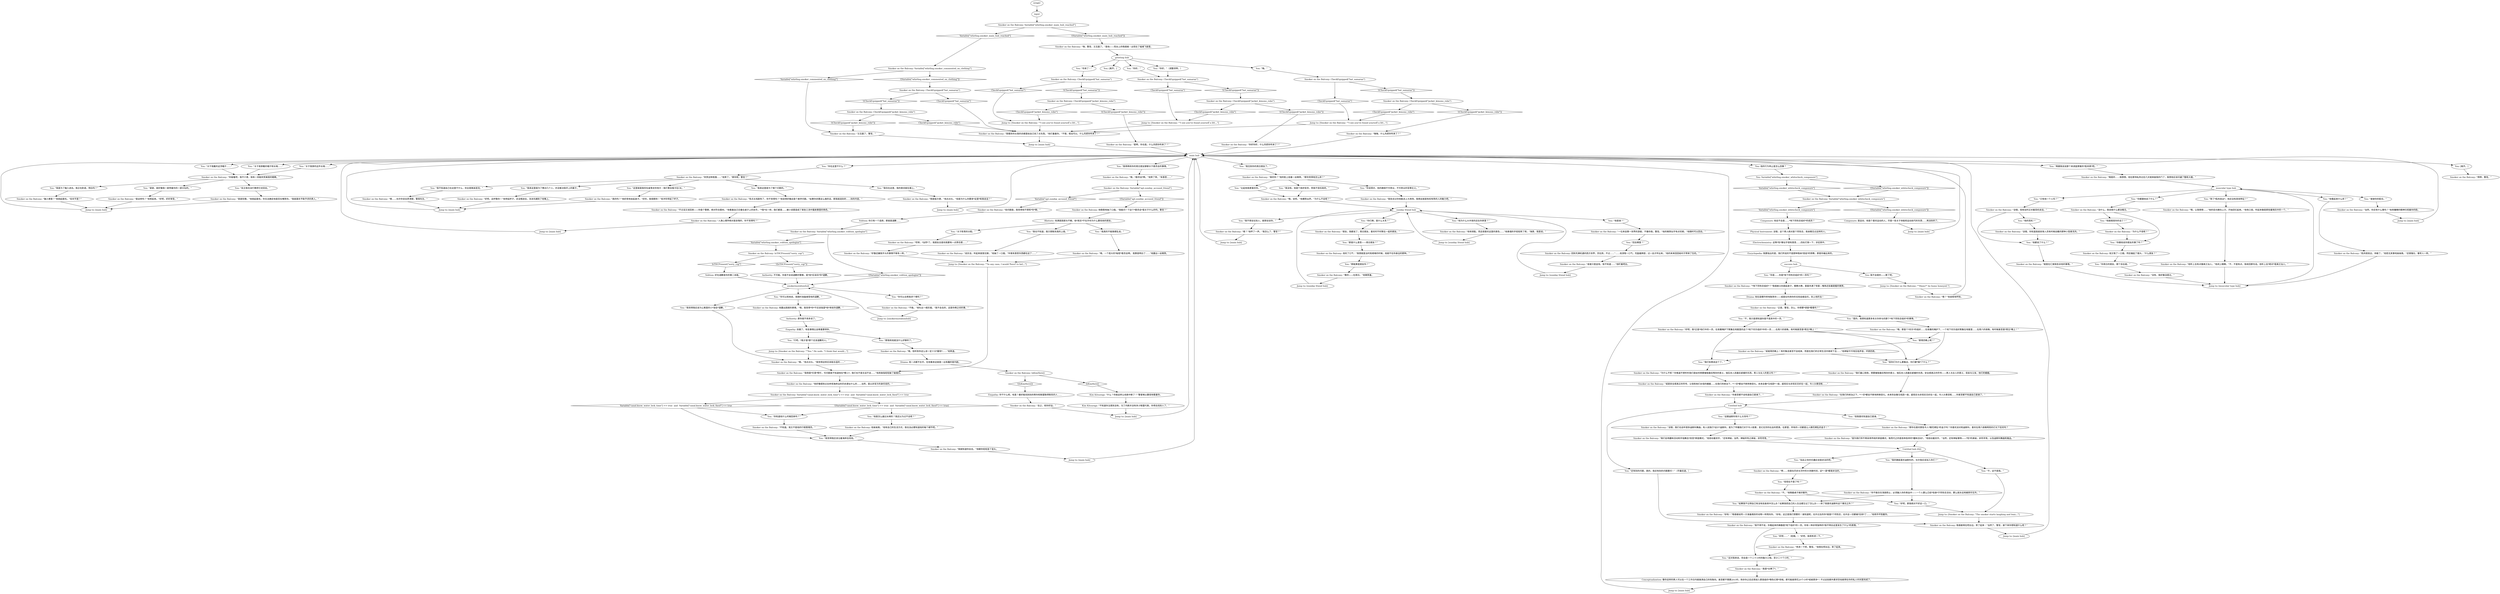 # WHIRLING F1 / SMOKER ON THE BALCONY
# Smoker on the balcony, sitting in the bar.
# ==================================================
digraph G {
	  0 [label="START"];
	  1 [label="input"];
	  2 [label="Rhetoric: 他满是困惑与不解。他*其实*不在乎你为什么要找他的朋友。"];
	  3 [label="Smoker on the Balcony: “嗨，警官，又见面了。”是他——阳台上的吸烟者！出现在了褴褛飞旋里。"];
	  4 [label="You: “你好。”"];
	  5 [label="You: “再跟我说说那个来调查罪案的*肌肉男*吧。”"];
	  6 [label="muscular type hub"];
	  7 [label="Smoker on the Balcony: “哦，让我想想……”他的目光朝向上方，开始回忆起来。“他有口音。听起来像是那些雇佣兵中的一个。”"];
	  8 [label="Smoker on the Balcony: “就是在汇报我告诉他的事情。”"];
	  9 [label="Physical Instrument: 没错，这个男人绝对是个同性恋，我亲眼见过这样的人。"];
	  10 [label="Smoker on the Balcony: Variable[\"whirling.smoker_main_hub_reached\"]"];
	  11 [label="Variable[\"whirling.smoker_main_hub_reached\"]", shape=diamond];
	  12 [label="!(Variable[\"whirling.smoker_main_hub_reached\"])", shape=diamond];
	  13 [label="You: “不，这不是我。”"];
	  14 [label="You: “如果我不记得自己有没有投身其中怎么办？如果我把自己的人生全都忘记了怎么办——除了我喜欢迪斯科这个事实之外？”"];
	  15 [label="Smoker on the Balcony: CheckEquipped(\"jacket_kimono_robe\")"];
	  16 [label="CheckEquipped(\"jacket_kimono_robe\")", shape=diamond];
	  17 [label="!(CheckEquipped(\"jacket_kimono_robe\"))", shape=diamond];
	  18 [label="Smoker on the Balcony: CheckEquipped(\"hat_samaran\")"];
	  19 [label="CheckEquipped(\"hat_samaran\")", shape=diamond];
	  20 [label="!(CheckEquipped(\"hat_samaran\"))", shape=diamond];
	  21 [label="You: “比起他我更喜欢你。”"];
	  22 [label="Smoker on the Balcony: 他叹了口气：“我想就是当时局艰难的时候，他就不在你身边的那种。”"];
	  23 [label="Jump to: [sunday friend hub]"];
	  24 [label="You: “你可以和他说，我随时准备接受他的道歉。”"];
	  25 [label="Smoker on the Balcony: 他耸耸肩。“他有自己的生活方式，我也没必要知道他的每个细节吧。”"];
	  26 [label="You: “他为什么大半夜的还在你家里？”"];
	  27 [label="You: “是的，我想知道更多有关你参与的那个*地下同性恋组织*的事情。”"];
	  28 [label="You: “我的确挺喜欢迪斯科的，也许我应该加入你们？”"];
	  29 [label="You: “反正我也没打算把它还回去。”"];
	  30 [label="Smoker on the Balcony: “朋友，我都说了，周日朋友，喜欢时不时聚在一起的朋友。”"];
	  31 [label="Jump to: [sunday friend hub]"];
	  32 [label="Smoker on the Balcony: 回到充满机遇的西方世界，苏拉菲。不过……”……他深吸一口气，充盈着肺部，过一会才呼出来。“他的来来回回给村子带来了生机。”"];
	  33 [label="You: “但你们为什么要集会，你们都*做*了什么？”"];
	  34 [label="Smoker on the Balcony: “没错，但他当时正对着耳机说话。”"];
	  35 [label="You: “关于我戴的这顶帽子……”"];
	  36 [label="Smoker on the Balcony: “正是，警官。怎么，你想要*调查*看看吗？”"];
	  37 [label="Smoker on the Balcony: 吸烟者倚在吧台边，笑了起来：“当然了，警官，接下来你想知道什么呢？”"];
	  38 [label="Smoker on the Balcony: “你不能仅仅浅尝即止，必须融入你的骨血中——一个人要么已经*投身*于同性恋活动，要么就永远地被排斥在外。”"];
	  39 [label="Smoker on the Balcony: “真是*太棒了*。”"];
	  40 [label="Smoker on the Balcony: “真是狡猾。”他挑起眉毛，你无法确定他是否在嘲笑你。“我就喜欢予取予求的男人。”"];
	  41 [label="Smoker on the Balcony: “嗯……也许你该去弄清楚，警探先生。”"];
	  42 [label="Jump to: [smokermoralismhub]"];
	  43 [label="Kim Kitsuragi: “不知道你注意到没有，马丁内斯并没有多少联盟代表。你得去找别人了。”"];
	  44 [label="You: “关于职责的分配。”"];
	  45 [label="You: “你跟他说你朋友的事了吗？”"];
	  46 [label="Untitled hub"];
	  47 [label="Smoker on the Balcony: “是啊，你也是。什么风把你吹来了？”"];
	  48 [label="sunday friend hub"];
	  49 [label="Smoker on the Balcony: “算的——在周日。”他微笑着。"];
	  50 [label="Smoker on the Balcony: “没有，我好像没提过。”"];
	  51 [label="You: “你们俩，是什么关系？”"];
	  52 [label="Smoker on the Balcony: CheckEquipped(\"hat_samaran\")"];
	  53 [label="CheckEquipped(\"hat_samaran\")", shape=diamond];
	  54 [label="!(CheckEquipped(\"hat_samaran\"))", shape=diamond];
	  55 [label="You: “还有别的问题，真的，我还有别的问题要问！”（尽量后退。）"];
	  56 [label="Untitled hub (02)"];
	  57 [label="Smoker on the Balcony: “我不得不说，你看起来的确像是*地下组织*的一员。你有一种非常独特的*我不明白这里发生了什么*的表情。”"];
	  58 [label="Smoker on the Balcony: “他有钥匙，而且很喜欢这里的景色……”他拿烟的手轻轻挥了挥。“海景，我是说。”"];
	  59 [label="Smoker on the Balcony: Variable[\"apt.sunday_accused_friend\"]"];
	  60 [label="Variable[\"apt.sunday_accused_friend\"]", shape=diamond];
	  61 [label="!(Variable[\"apt.sunday_accused_friend\"])", shape=diamond];
	  62 [label="Smoker on the Balcony: “但问题是，我觉得他不想和*你*聊。”"];
	  63 [label="You: “我真的不能随便乱说。”"];
	  64 [label="greeting hub"];
	  65 [label="Smoker on the Balcony: “当然，你还有什么事吗？”他用慵懒的眼神扫视着你的脸。"];
	  66 [label="Composure: 他会不会是……*地下同性恋组织*的成员？"];
	  67 [label="success hub"];
	  69 [label="Smoker on the Balcony: “或是安全感真正的符号，父母和他们永恒的婚姻……在我们的统治下，*一切*都会不断转换变化。未来会像*马戏团*一般，超现实与非现实交织在一起，令人头晕目眩……”"];
	  70 [label="You: “我住在这里，我的房间就在楼上。”"];
	  71 [label="Smoker on the Balcony: “是这样吗？”他笑起来。“好吧，好好享受。”"];
	  72 [label="You: “那能算是朋友吗？”"];
	  73 [label="You: “我觉得我应该沿着海岸去找他。”"];
	  74 [label="Smoker on the Balcony: “哦，一个庞大的*秘密*委员会啊。 我算是明白了……”他露出一丝微笑。"];
	  75 [label="Smoker on the Balcony: Variable[\"whirling.smoker_commented_on_clothing\"]"];
	  76 [label="Variable[\"whirling.smoker_commented_on_clothing\"]", shape=diamond];
	  77 [label="!(Variable[\"whirling.smoker_commented_on_clothing\"])", shape=diamond];
	  78 [label="You: “不，我只是想知道你是不是其中的一员。”"];
	  79 [label="Smoker on the Balcony: “好吧，我*正是*他们中的一员，在夜幕掩护下聚集在地窖里的这个*地下欢乐组织*中的一员……在周六的夜晚，有时候甚至是*周五*晚上！”"];
	  80 [label="Smoker on the Balcony: “因为我们将不再采用传统的家庭模式，取而代之的是各种各样的*趣味活动*。”他扭动着双手。“当然，还有神秘事物——*性*的奥秘，非同寻常。以及迪斯科舞曲和毒品。”"];
	  81 [label="You: “除了*肌肉发达*，他还没有其他特征？”"];
	  82 [label="Smoker on the Balcony: “我看到你从我的衣橱里给自己找了点东西。”他打量着你。“不错，相当可以。什么风把你吹来了？”"];
	  83 [label="Jump to: [Smoker on the Balcony: \"\"Hmm?\" he hums honeyed.\"]"];
	  84 [label="Smoker on the Balcony: “为什么不呢？你难道不想听听我们是如何想要摧毁最后残存的意义，瑞瓦肖人民最后紧握的东西，男人与女人的意义吗？”"];
	  85 [label="You: “我没有。他是个政府官员，而我不信任政府。”"];
	  86 [label="Jump to: [main hub]"];
	  87 [label="Jump to: [main hub]"];
	  88 [label="Smoker on the Balcony: “哦，*委员会*啊。”他笑了笑。“有意思……”"];
	  89 [label="Volition: 好在道歉是你的第二本能。"];
	  90 [label="You: “你可以去帮我求个情吗？”"];
	  91 [label="You: 我不会提的——算了吧。"];
	  92 [label="You: “但我喜欢知道自己是谁。”"];
	  93 [label="You: “但现在不是了吗？”"];
	  94 [label="You: “我来这里是为了教训几个人，并且解决我手上的案子。”"];
	  95 [label="You: “你说得对，他的确很不可思议，不可思议的官僚主义。”"];
	  96 [label="Smoker on the Balcony: “哦，说吧。”他爆笑出声。“为什么不会呢？”"];
	  97 [label="Smoker on the Balcony: “一位来自第一世界的游客，不像你我，警官。”他的微笑似乎有点忧郁。“他随时可以回去。”"];
	  98 [label="Smoker on the Balcony: “没错，你知道高级安保人员有时候会戴的那种小型麦克风。”"];
	  99 [label="Smoker on the Balcony: “为什么不信呢？”"];
	  100 [label="You: “我不知道自己在这里干什么，完全是随波逐流。”"];
	  101 [label="Volition: 你只有一个选择，那就是道歉……"];
	  102 [label="Smoker on the Balcony: Variable[\"whirling.smoker_volition_apologise\"]"];
	  103 [label="Variable[\"whirling.smoker_volition_apologise\"]", shape=diamond];
	  104 [label="!(Variable[\"whirling.smoker_volition_apologise\"])", shape=diamond];
	  105 [label="Smoker on the Balcony: 他露出困惑的表情。“哦，我觉得*你*不应该指望*他*来给你道歉。”"];
	  106 [label="You: “他是怎么越过水闸的？我还以为过不去呢？”"];
	  107 [label="Smoker on the Balcony: IsKimHere()"];
	  108 [label="IsKimHere()", shape=diamond];
	  109 [label="!(IsKimHere())", shape=diamond];
	  110 [label="Empathy: 你干什么呢，哈里？最好能找到别的帮你和联盟取得联系的人……"];
	  111 [label="Smoker on the Balcony: “哦是的……我想想。他在那场私刑过后几天就来敲我的门了，我想他应该问遍了整栋大楼。”"];
	  112 [label="Smoker on the Balcony: CheckEquipped(\"hat_samaran\")"];
	  113 [label="CheckEquipped(\"hat_samaran\")", shape=diamond];
	  114 [label="!(CheckEquipped(\"hat_samaran\"))", shape=diamond];
	  115 [label="Smoker on the Balcony: “没错，我们也会听很多迪斯科舞曲。有人说我们*设计*迪斯科，是为了传播我们对于令人眩晕，变幻无穷的社会的愿景。在那里，所有的一切都是让人眼花缭乱的金子！”"];
	  116 [label="Smoker on the Balcony: “那你也喜欢那些令人*眼花缭乱*的金子吗？你喜欢派对和迪斯科，喜欢在周六夜晚明亮的灯光下狂欢吗？"];
	  117 [label="Smoker on the Balcony: “倒是挺方便，”他点点头。“但是为什么你要来*这里*和我说话？”"];
	  118 [label="You: “回去哪里？”"];
	  119 [label="You: “这对我来说，将会是一个二十小时的脑力工程。至少二十个小时。”"];
	  120 [label="Smoker on the Balcony: “我就知道你会去。”他朝你轻轻歪了歪头。"];
	  121 [label="Smoker on the Balcony: “哦，他听到你这么说一定十分*震惊*……”他笑道。"];
	  122 [label="Jump to: [main hub]"];
	  123 [label="Jump to: [Smoker on the Balcony: \"\"In any case, I would *love* to hel...\"]"];
	  124 [label="You: “你周日的朋友，那个目击者。”"];
	  125 [label="Smoker on the Balcony: “又见面了，警官。”"];
	  126 [label="You: “我们别再说这个了。”"];
	  127 [label="You: “这里就是我将名留青史的地方：我打算去唱卡拉OK。”"];
	  128 [label="Smoker on the Balcony: “融入哪里？”他挑起眉毛。“狂欢节里？”"];
	  129 [label="Smoker on the Balcony: “我告诉过你他能派上大用场，我想这就是有权有势的人的魅力吧。”"];
	  130 [label="Jump to: [main hub]"];
	  131 [label="You: “他就相信你的话了？”"];
	  132 [label="Smoker on the Balcony: “有点太戏剧性了，你不觉得吗？”他说得好像这是个美学问题。“如果你非要这么做的话，那我就选别的……别的内容。”"];
	  133 [label="You: “嗨。”"];
	  134 [label="Encyclopedia: 我要指出的是，我们所说的不是那种吸纳*信徒*的邪教，那是你编出来的。"];
	  135 [label="Smoker on the Balcony: “*地下同性恋组织*？”吸烟者立刻直起身子，眼睛大睁，里面充满了惊喜；嘴角还挂着甜蜜的微笑。"];
	  136 [label="You: “关于我穿戴的帽子和长袍……”"];
	  137 [label="Jump to: [Smoker on the Balcony: \"The smoker starts laughing and lean...\"]"];
	  138 [label="You: “好吧……”（眨眼。）“好吧，我得考虑一下。”"];
	  139 [label="Jump to: [main hub]"];
	  140 [label="You: “那是什么意思——周日朋友？”"];
	  141 [label="Jump to: [sunday friend hub]"];
	  142 [label="Authority: 不可能。你是不会说道歉的警察。是*他*应该向*你*道歉。"];
	  143 [label="Smoker on the Balcony: “嗯。”他点点头。“我觉得这样应该挺合适的……”"];
	  144 [label="Smoker on the Balcony: “他好像提到过去参观海岸边的历史遗址什么的……当然，是以非官方的身份说的。”"];
	  145 [label="Smoker on the Balcony: “不知道。我又不是他的行程管理员。”"];
	  146 [label="Authority: 那你就不用多说了。"];
	  147 [label="Jump to: [Smoker on the Balcony: \"\"Yes.\" He nods. \"I think that would...\"]"];
	  148 [label="Drama: 他一点都不在乎。在他看来这就是一出有趣的室内剧。"];
	  149 [label="Smoker on the Balcony: “总之，祝你好运。”"];
	  150 [label="Smoker on the Balcony: “在我们的统治之下，*一切*都会不断地转换变化。未来将会像马戏团一般，超现实与非现实交织在一起，令人头晕目眩……你甚至都不知道自己是谁了。”"];
	  151 [label="Smoker on the Balcony: “他听上去有点像奥兰治人。”他闭上眼睛。“不，不是有点，我收回那句话。他听上去*绝对*是奥兰治人。”"];
	  152 [label="Smoker on the Balcony: “拜拜，警官。”"];
	  153 [label="Smoker on the Balcony: “你甚至都不会知道自己是谁了。”"];
	  154 [label="You: “这跟迪斯科有什么关系吗？”"];
	  155 [label="Jump to: [main hub]"];
	  156 [label="Smoker on the Balcony: “妙哇！”吸烟者如同一只准备跳跃的动物一样爬向你。“妙哇，这正是我们想要的！谁知道呢，也许过去的你*就是*个同性恋，也许这一切都被*压抑*了……”他用手环抱着你。"];
	  157 [label="You: “我不想谈论别人，就想谈谈你。”"];
	  158 [label="Smoker on the Balcony: “嗯？”他哼了一声。“我怎么了，警官？”"];
	  159 [label="Jump to: [main hub]"];
	  160 [label="You: “我得再和你的周日朋友聊聊关于委员会的事情。”"];
	  161 [label="You: “那我和他就没什么好聊的了。”"];
	  162 [label="You: “我也不知道，我只想联系我的上级。”"];
	  163 [label="Smoker on the Balcony: “好像还嫌我手头的事情不够多一样。”"];
	  164 [label="Smoker on the Balcony: 他又吸了一口烟，然后皱起了眉头。“什么朋友？”"];
	  165 [label="Smoker on the Balcony: “没什么，我说我什么都没看见。”"];
	  166 [label="You: [离开。]"];
	  167 [label="Jump to: [main hub]"];
	  168 [label="Drama: 他在装模作样地取笑你——或是在利用你的无知自娱自乐。别上他的当！"];
	  169 [label="Smoker on the Balcony: CheckEquipped(\"hat_samaran\")"];
	  170 [label="CheckEquipped(\"hat_samaran\")", shape=diamond];
	  171 [label="!(CheckEquipped(\"hat_samaran\"))", shape=diamond];
	  172 [label="You: “他的耳机？”"];
	  173 [label="Smoker on the Balcony: “不过话又说回来——你是个警察，绝对符合题材。”他看着自己交叠在桌子上的双手。“*我*也一样，我们都是……被小说塑造成了某些三流中篇故事里的角色。”"];
	  174 [label="You: [离开。]"];
	  175 [label="You: “他是谁？”"];
	  176 [label="You: “他看起来什么样？”"];
	  177 [label="Smoker on the Balcony: “嗯？”他亲昵地哼到。"];
	  178 [label="Smoker on the Balcony: 他稳稳地抽了口烟。“我能问一下这个*委员会*是关于什么的吗，警官？”"];
	  179 [label="Smoker on the Balcony: “我倒是*乐意*帮忙，可问题是不知道他在*哪儿*。我们也不是无话不谈……”他用食指轻轻敲了敲烟头。"];
	  180 [label="You: “你知道他什么时候回来吗？”"];
	  181 [label="Kim Kitsuragi: “什么？你就这样让线索中断了？”警督难以置信地看着你。"];
	  182 [label="Smoker on the Balcony: Variable[\"whirling.smoker_whitecheck_composure\"]"];
	  183 [label="Variable[\"whirling.smoker_whitecheck_composure\"]", shape=diamond];
	  184 [label="!(Variable[\"whirling.smoker_whitecheck_composure\"])", shape=diamond];
	  185 [label="You: “只有他一个人吗？”"];
	  186 [label="You: 他的行为举止是怎么回事？"];
	  187 [label="You: Variable[\"whirling.smoker_whitecheck_composure\"]"];
	  188 [label="Variable[\"whirling.smoker_whitecheck_composure\"]", shape=diamond];
	  189 [label="!(Variable[\"whirling.smoker_whitecheck_composure\"])", shape=diamond];
	  190 [label="Smoker on the Balcony: “真的吗？”他的脸上挂着一丝微笑。“那你觉得他怎么样？”"];
	  191 [label="Smoker on the Balcony: “我们会用趣味活动和手指舞去*改变*家庭模式。”他扭动着双手，“还有神秘，当然，神秘的性之奥秘，非同寻常。”"];
	  192 [label="You: “如此之多的乐趣应该是非法的吧。”"];
	  193 [label="You: “我来这里是为了喝个烂醉的。”"];
	  194 [label="Smoker on the Balcony: “或者只是金钱，我不知道……”他盯着吧台。"];
	  195 [label="Smoker on the Balcony: “说实话，听起来就很无聊。”他抽了一口烟。“毕竟有意思东西都在这了……”"];
	  196 [label="Smoker on the Balcony: “我们雄心勃勃，想要摧毁最后残存的意义，瑞瓦肖人民最后紧握的东西，安全感真正的符号——男人与女人的意义，母亲与父亲，他们的婚姻。"];
	  197 [label="Jump to: [muscular type hub]"];
	  198 [label="You: “他都说了什么？”"];
	  199 [label="You: “我见到你的周日朋友了。”"];
	  200 [label="Smoker on the Balcony: CheckEquipped(\"jacket_kimono_robe\")"];
	  201 [label="CheckEquipped(\"jacket_kimono_robe\")", shape=diamond];
	  202 [label="!(CheckEquipped(\"jacket_kimono_robe\"))", shape=diamond];
	  203 [label="You: “你来了！”"];
	  204 [label="Smoker on the Balcony: CheckEquipped(\"jacket_kimono_robe\")"];
	  205 [label="CheckEquipped(\"jacket_kimono_robe\")", shape=diamond];
	  206 [label="!(CheckEquipped(\"jacket_kimono_robe\"))", shape=diamond];
	  207 [label="Smoker on the Balcony: “啊……但是在历史长河中的大多数时间，这*一直*都是非法的。”"];
	  208 [label="Smoker on the Balcony: “欣赏这种氛围……”他笑了。“那你呢，警官？”"];
	  209 [label="You: “谢谢，就好像我一直带着你的一部分似的。”"];
	  210 [label="Jump to: [main hub]"];
	  211 [label="smokermoralismhub"];
	  212 [label="Smoker on the Balcony: “不能。”他吐出一缕灰烟。“我不会去的，这是你俩之间的事。”"];
	  213 [label="You: “行吧，*我才是*那个应该道歉的人。”"];
	  214 [label="You: “那周四晚上呢？”"];
	  215 [label="You: “你是……你是*地下同性恋组织*的一员吗？”"];
	  216 [label="You: “你都跟他说了什么？”"];
	  217 [label="Jump to: [Smoker on the Balcony: \"\"I see you've found yourself a litt...\"]"];
	  218 [label="Jump to: [Smoker on the Balcony: \"\"I see you've found yourself a litt...\"]"];
	  219 [label="Smoker on the Balcony: “好吧，这杯敬你！”他举起杯子，还没喝进去，泡沫先蹭到了他嘴上。"];
	  220 [label="Smoker on the Balcony: “不。”他隔着桌子端详着你。"];
	  221 [label="You: “我觉得我应该为公寓里的小*误会*道歉。”"];
	  222 [label="Conceptualization: 像你这样的男人可以在一个工作日内就搞清自己的性取向。甚至都不需要20小时，除非你之后还想进入更高级的*情色幻想*领域。那可能就得花20个小时*或者更多*！不过这些额外要求恐怕就得在你的私人时间里完成了。"];
	  223 [label="You: “你好。”（调整领带。）"];
	  224 [label="Smoker on the Balcony: “肌肉很发达，帅极了。”他若无其事地耸耸肩。“还很强壮，像军人一样。”"];
	  225 [label="Electrochemistry: 这等*性*事似乎很有意思……四处打探一下，涉足其中。"];
	  226 [label="Smoker on the Balcony: CheckEquipped(\"jacket_kimono_robe\")"];
	  227 [label="CheckEquipped(\"jacket_kimono_robe\")", shape=diamond];
	  228 [label="!(CheckEquipped(\"jacket_kimono_robe\"))", shape=diamond];
	  229 [label="You: “关于我穿的这件长袍……”"];
	  230 [label="You: “好吧，那我绝对不好这一口。“"];
	  231 [label="You: “你在这里干什么？”"];
	  232 [label="Smoker on the Balcony: “真的吗？”他好奇地坐起身子。“好的，我很期待！”他冲你举起了杯子。"];
	  233 [label="Smoker on the Balcony: “人类心理学绝对是怠惰的，你不觉得吗？”"];
	  234 [label="Smoker on the Balcony: “考虑一下吧，警官。”他倚在吧台边，笑了起来。"];
	  235 [label="Smoker on the Balcony: IsTHCPresent(\"sorry_cop\")"];
	  236 [label="IsTHCPresent(\"sorry_cop\")", shape=diamond];
	  237 [label="!(IsTHCPresent(\"sorry_cop\"))", shape=diamond];
	  238 [label="Smoker on the Balcony: Variable[\"canal.know_water_lock_time\"] == true  and  Variable[\"canal.know_water_lock_fixed\"] == true"];
	  239 [label="Variable[\"canal.know_water_lock_time\"] == true  and  Variable[\"canal.know_water_lock_fixed\"] == true", shape=diamond];
	  240 [label="!(Variable[\"canal.know_water_lock_time\"] == true  and  Variable[\"canal.know_water_lock_fixed\"] == true)", shape=diamond];
	  241 [label="Jump to: [main hub]"];
	  242 [label="Empathy: 别傻了。有些事情比自尊重要得多。"];
	  243 [label="Smoker on the Balcony: “哎呀，*当然*了。我朋友总是劝我要有一点责任感……”"];
	  244 [label="Smoker on the Balcony: “哦，那是个*欢乐*的组织……在夜幕的掩护下，一个地下欢乐组织聚集在地窖里……在周六的夜晚，有时候甚至是*周五*晚上！”"];
	  245 [label="Smoker on the Balcony: “或者周四晚上！有时集会甚至不会结束，而是在我们的日常生活中继续下去……”他神秘兮兮地压低声音，环顾四周。"];
	  246 [label="main hub"];
	  247 [label="Jump to: [main hub]"];
	  248 [label="You: “谢谢你的配合。”"];
	  249 [label="Smoker on the Balcony: “你留着吧，我不介意，我有一双能欣赏美丽的眼睛。”"];
	  250 [label="Composure: 是运动，他是个喜欢运动的人，尽是一些关于体能和运动技巧的东西……再没别的了。"];
	  251 [label="Jump to: [main hub]"];
	  252 [label="Smoker on the Balcony: “嗨嗨，什么风把你吹来了？”"];
	  253 [label="Smoker on the Balcony: “你好你好，什么风把你吹来了？”"];
	  254 [label="Jump to: [Smoker on the Balcony: \"\"I see you've found yourself a litt...\"]"];
	  255 [label="You: “我是为了融入进去。我正在卧底，明白吗？”"];
	  0 -> 1
	  1 -> 10
	  2 -> 162
	  2 -> 44
	  2 -> 63
	  3 -> 64
	  4 -> 169
	  5 -> 111
	  6 -> 248
	  6 -> 176
	  6 -> 81
	  6 -> 216
	  6 -> 185
	  7 -> 151
	  8 -> 197
	  9 -> 225
	  10 -> 11
	  10 -> 12
	  11 -> 75
	  12 -> 3
	  13 -> 137
	  14 -> 156
	  15 -> 16
	  15 -> 17
	  16 -> 218
	  17 -> 253
	  18 -> 19
	  18 -> 20
	  19 -> 254
	  20 -> 204
	  21 -> 96
	  22 -> 72
	  23 -> 48
	  24 -> 105
	  25 -> 73
	  26 -> 58
	  27 -> 244
	  28 -> 38
	  29 -> 40
	  30 -> 140
	  31 -> 48
	  32 -> 194
	  33 -> 196
	  34 -> 172
	  34 -> 198
	  35 -> 249
	  36 -> 27
	  36 -> 78
	  37 -> 155
	  38 -> 14
	  38 -> 230
	  39 -> 222
	  40 -> 86
	  41 -> 159
	  42 -> 211
	  43 -> 122
	  44 -> 243
	  45 -> 164
	  46 -> 154
	  46 -> 92
	  46 -> 55
	  47 -> 246
	  48 -> 26
	  48 -> 51
	  48 -> 157
	  48 -> 175
	  49 -> 23
	  50 -> 197
	  51 -> 30
	  52 -> 53
	  52 -> 54
	  53 -> 82
	  54 -> 226
	  55 -> 37
	  56 -> 192
	  56 -> 28
	  56 -> 13
	  57 -> 138
	  57 -> 119
	  58 -> 31
	  59 -> 60
	  59 -> 61
	  60 -> 62
	  61 -> 178
	  62 -> 101
	  63 -> 74
	  64 -> 4
	  64 -> 133
	  64 -> 166
	  64 -> 203
	  64 -> 223
	  65 -> 247
	  66 -> 9
	  67 -> 91
	  67 -> 215
	  69 -> 153
	  70 -> 117
	  71 -> 86
	  72 -> 49
	  73 -> 120
	  74 -> 123
	  75 -> 76
	  75 -> 77
	  76 -> 125
	  77 -> 52
	  78 -> 79
	  79 -> 33
	  79 -> 126
	  79 -> 214
	  80 -> 56
	  81 -> 7
	  82 -> 167
	  83 -> 177
	  84 -> 69
	  85 -> 96
	  86 -> 246
	  87 -> 246
	  88 -> 59
	  89 -> 211
	  90 -> 212
	  91 -> 83
	  92 -> 116
	  93 -> 220
	  94 -> 219
	  95 -> 129
	  96 -> 48
	  97 -> 118
	  98 -> 198
	  99 -> 45
	  100 -> 41
	  101 -> 102
	  102 -> 104
	  102 -> 103
	  103 -> 235
	  104 -> 211
	  105 -> 146
	  106 -> 25
	  107 -> 108
	  107 -> 109
	  108 -> 181
	  109 -> 110
	  110 -> 149
	  111 -> 6
	  112 -> 113
	  112 -> 114
	  113 -> 217
	  114 -> 200
	  115 -> 191
	  116 -> 80
	  117 -> 210
	  118 -> 32
	  119 -> 39
	  120 -> 241
	  121 -> 148
	  122 -> 246
	  123 -> 179
	  124 -> 50
	  125 -> 167
	  126 -> 84
	  127 -> 232
	  128 -> 86
	  129 -> 48
	  130 -> 246
	  131 -> 99
	  132 -> 173
	  133 -> 112
	  134 -> 67
	  135 -> 168
	  136 -> 249
	  137 -> 37
	  138 -> 234
	  139 -> 246
	  140 -> 22
	  141 -> 48
	  142 -> 211
	  143 -> 179
	  144 -> 238
	  145 -> 73
	  146 -> 242
	  147 -> 143
	  148 -> 107
	  149 -> 122
	  150 -> 46
	  151 -> 197
	  153 -> 46
	  154 -> 115
	  155 -> 246
	  156 -> 57
	  157 -> 158
	  158 -> 130
	  159 -> 246
	  160 -> 88
	  161 -> 121
	  162 -> 195
	  163 -> 123
	  164 -> 124
	  165 -> 131
	  165 -> 45
	  167 -> 246
	  168 -> 36
	  169 -> 170
	  169 -> 171
	  170 -> 218
	  171 -> 15
	  172 -> 98
	  173 -> 233
	  174 -> 152
	  175 -> 97
	  176 -> 224
	  177 -> 246
	  178 -> 2
	  179 -> 144
	  180 -> 145
	  181 -> 43
	  182 -> 184
	  182 -> 183
	  183 -> 66
	  184 -> 250
	  185 -> 34
	  186 -> 187
	  187 -> 188
	  187 -> 189
	  188 -> 182
	  189 -> 182
	  190 -> 85
	  190 -> 21
	  190 -> 95
	  191 -> 56
	  192 -> 207
	  193 -> 132
	  194 -> 141
	  195 -> 123
	  196 -> 150
	  197 -> 6
	  198 -> 8
	  199 -> 190
	  200 -> 201
	  200 -> 202
	  201 -> 217
	  202 -> 252
	  203 -> 18
	  204 -> 205
	  204 -> 206
	  205 -> 254
	  206 -> 47
	  207 -> 93
	  208 -> 193
	  208 -> 100
	  208 -> 70
	  208 -> 94
	  208 -> 127
	  209 -> 71
	  210 -> 246
	  211 -> 24
	  211 -> 90
	  211 -> 221
	  212 -> 42
	  213 -> 147
	  214 -> 245
	  215 -> 135
	  216 -> 165
	  217 -> 82
	  218 -> 82
	  219 -> 159
	  220 -> 14
	  220 -> 230
	  221 -> 143
	  222 -> 139
	  223 -> 169
	  224 -> 197
	  225 -> 134
	  226 -> 227
	  226 -> 228
	  227 -> 82
	  228 -> 125
	  229 -> 249
	  230 -> 137
	  231 -> 208
	  232 -> 159
	  233 -> 87
	  234 -> 119
	  235 -> 236
	  235 -> 237
	  236 -> 89
	  237 -> 142
	  238 -> 240
	  238 -> 239
	  239 -> 73
	  239 -> 180
	  240 -> 106
	  240 -> 180
	  241 -> 246
	  242 -> 161
	  242 -> 213
	  243 -> 163
	  244 -> 33
	  244 -> 214
	  245 -> 33
	  245 -> 126
	  246 -> 160
	  246 -> 35
	  246 -> 5
	  246 -> 229
	  246 -> 199
	  246 -> 231
	  246 -> 136
	  246 -> 174
	  246 -> 186
	  247 -> 246
	  248 -> 65
	  249 -> 209
	  249 -> 29
	  249 -> 255
	  250 -> 251
	  251 -> 246
	  252 -> 246
	  253 -> 246
	  254 -> 82
	  255 -> 128
}


